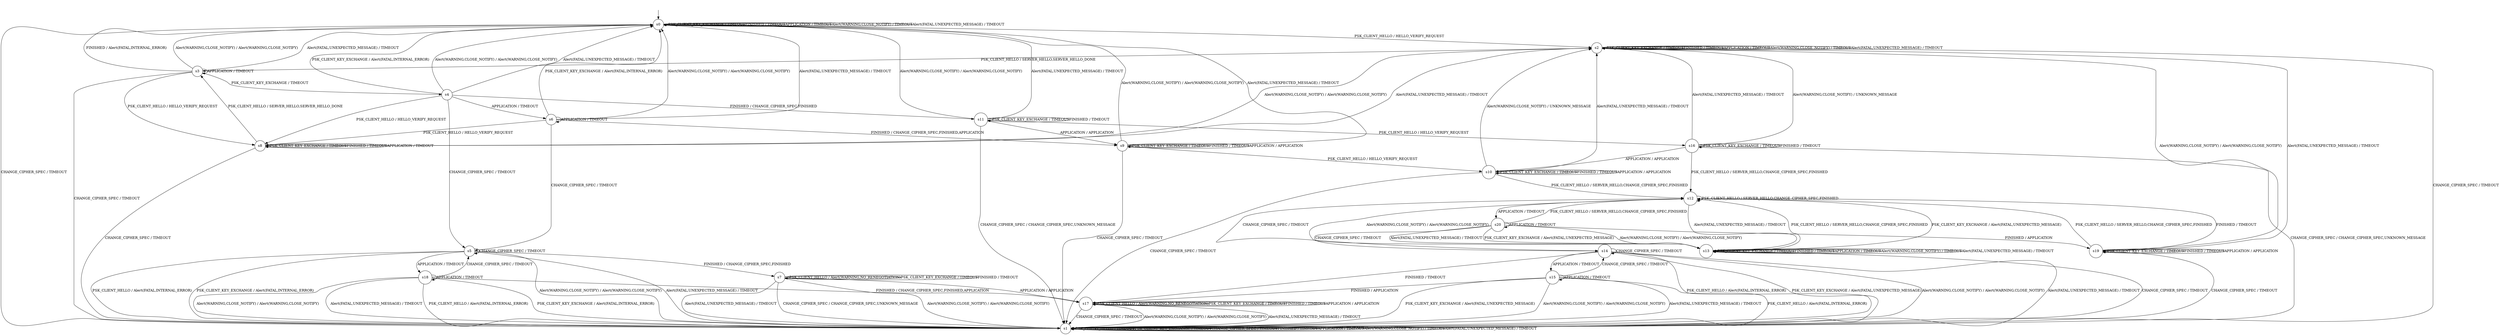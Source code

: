 digraph g {
__start0 [label="" shape="none"];

	s0 [shape="circle" label="s0"];
	s1 [shape="circle" label="s1"];
	s2 [shape="circle" label="s2"];
	s3 [shape="circle" label="s3"];
	s4 [shape="circle" label="s4"];
	s5 [shape="circle" label="s5"];
	s6 [shape="circle" label="s6"];
	s7 [shape="circle" label="s7"];
	s8 [shape="circle" label="s8"];
	s9 [shape="circle" label="s9"];
	s10 [shape="circle" label="s10"];
	s11 [shape="circle" label="s11"];
	s12 [shape="circle" label="s12"];
	s13 [shape="circle" label="s13"];
	s14 [shape="circle" label="s14"];
	s15 [shape="circle" label="s15"];
	s16 [shape="circle" label="s16"];
	s17 [shape="circle" label="s17"];
	s18 [shape="circle" label="s18"];
	s19 [shape="circle" label="s19"];
	s20 [shape="circle" label="s20"];
	s0 -> s2 [label="PSK_CLIENT_HELLO / HELLO_VERIFY_REQUEST"];
	s0 -> s0 [label="PSK_CLIENT_KEY_EXCHANGE / TIMEOUT"];
	s0 -> s1 [label="CHANGE_CIPHER_SPEC / TIMEOUT"];
	s0 -> s0 [label="FINISHED / TIMEOUT"];
	s0 -> s0 [label="APPLICATION / TIMEOUT"];
	s0 -> s0 [label="Alert(WARNING,CLOSE_NOTIFY) / TIMEOUT"];
	s0 -> s0 [label="Alert(FATAL,UNEXPECTED_MESSAGE) / TIMEOUT"];
	s1 -> s1 [label="PSK_CLIENT_HELLO / TIMEOUT"];
	s1 -> s1 [label="PSK_CLIENT_KEY_EXCHANGE / TIMEOUT"];
	s1 -> s1 [label="CHANGE_CIPHER_SPEC / TIMEOUT"];
	s1 -> s1 [label="FINISHED / TIMEOUT"];
	s1 -> s1 [label="APPLICATION / TIMEOUT"];
	s1 -> s1 [label="Alert(WARNING,CLOSE_NOTIFY) / TIMEOUT"];
	s1 -> s1 [label="Alert(FATAL,UNEXPECTED_MESSAGE) / TIMEOUT"];
	s2 -> s3 [label="PSK_CLIENT_HELLO / SERVER_HELLO,SERVER_HELLO_DONE"];
	s2 -> s2 [label="PSK_CLIENT_KEY_EXCHANGE / TIMEOUT"];
	s2 -> s1 [label="CHANGE_CIPHER_SPEC / TIMEOUT"];
	s2 -> s2 [label="FINISHED / TIMEOUT"];
	s2 -> s2 [label="APPLICATION / TIMEOUT"];
	s2 -> s2 [label="Alert(WARNING,CLOSE_NOTIFY) / TIMEOUT"];
	s2 -> s2 [label="Alert(FATAL,UNEXPECTED_MESSAGE) / TIMEOUT"];
	s3 -> s8 [label="PSK_CLIENT_HELLO / HELLO_VERIFY_REQUEST"];
	s3 -> s4 [label="PSK_CLIENT_KEY_EXCHANGE / TIMEOUT"];
	s3 -> s1 [label="CHANGE_CIPHER_SPEC / TIMEOUT"];
	s3 -> s0 [label="FINISHED / Alert(FATAL,INTERNAL_ERROR)"];
	s3 -> s3 [label="APPLICATION / TIMEOUT"];
	s3 -> s0 [label="Alert(WARNING,CLOSE_NOTIFY) / Alert(WARNING,CLOSE_NOTIFY)"];
	s3 -> s0 [label="Alert(FATAL,UNEXPECTED_MESSAGE) / TIMEOUT"];
	s4 -> s8 [label="PSK_CLIENT_HELLO / HELLO_VERIFY_REQUEST"];
	s4 -> s0 [label="PSK_CLIENT_KEY_EXCHANGE / Alert(FATAL,INTERNAL_ERROR)"];
	s4 -> s5 [label="CHANGE_CIPHER_SPEC / TIMEOUT"];
	s4 -> s11 [label="FINISHED / CHANGE_CIPHER_SPEC,FINISHED"];
	s4 -> s6 [label="APPLICATION / TIMEOUT"];
	s4 -> s0 [label="Alert(WARNING,CLOSE_NOTIFY) / Alert(WARNING,CLOSE_NOTIFY)"];
	s4 -> s0 [label="Alert(FATAL,UNEXPECTED_MESSAGE) / TIMEOUT"];
	s5 -> s1 [label="PSK_CLIENT_HELLO / Alert(FATAL,INTERNAL_ERROR)"];
	s5 -> s1 [label="PSK_CLIENT_KEY_EXCHANGE / Alert(FATAL,INTERNAL_ERROR)"];
	s5 -> s5 [label="CHANGE_CIPHER_SPEC / TIMEOUT"];
	s5 -> s7 [label="FINISHED / CHANGE_CIPHER_SPEC,FINISHED"];
	s5 -> s18 [label="APPLICATION / TIMEOUT"];
	s5 -> s1 [label="Alert(WARNING,CLOSE_NOTIFY) / Alert(WARNING,CLOSE_NOTIFY)"];
	s5 -> s1 [label="Alert(FATAL,UNEXPECTED_MESSAGE) / TIMEOUT"];
	s6 -> s8 [label="PSK_CLIENT_HELLO / HELLO_VERIFY_REQUEST"];
	s6 -> s0 [label="PSK_CLIENT_KEY_EXCHANGE / Alert(FATAL,INTERNAL_ERROR)"];
	s6 -> s5 [label="CHANGE_CIPHER_SPEC / TIMEOUT"];
	s6 -> s9 [label="FINISHED / CHANGE_CIPHER_SPEC,FINISHED,APPLICATION"];
	s6 -> s6 [label="APPLICATION / TIMEOUT"];
	s6 -> s0 [label="Alert(WARNING,CLOSE_NOTIFY) / Alert(WARNING,CLOSE_NOTIFY)"];
	s6 -> s0 [label="Alert(FATAL,UNEXPECTED_MESSAGE) / TIMEOUT"];
	s7 -> s7 [label="PSK_CLIENT_HELLO / Alert(WARNING,NO_RENEGOTIATION)"];
	s7 -> s7 [label="PSK_CLIENT_KEY_EXCHANGE / TIMEOUT"];
	s7 -> s1 [label="CHANGE_CIPHER_SPEC / CHANGE_CIPHER_SPEC,UNKNOWN_MESSAGE"];
	s7 -> s7 [label="FINISHED / TIMEOUT"];
	s7 -> s17 [label="APPLICATION / APPLICATION"];
	s7 -> s1 [label="Alert(WARNING,CLOSE_NOTIFY) / Alert(WARNING,CLOSE_NOTIFY)"];
	s7 -> s1 [label="Alert(FATAL,UNEXPECTED_MESSAGE) / TIMEOUT"];
	s8 -> s3 [label="PSK_CLIENT_HELLO / SERVER_HELLO,SERVER_HELLO_DONE"];
	s8 -> s8 [label="PSK_CLIENT_KEY_EXCHANGE / TIMEOUT"];
	s8 -> s1 [label="CHANGE_CIPHER_SPEC / TIMEOUT"];
	s8 -> s8 [label="FINISHED / TIMEOUT"];
	s8 -> s8 [label="APPLICATION / TIMEOUT"];
	s8 -> s2 [label="Alert(WARNING,CLOSE_NOTIFY) / Alert(WARNING,CLOSE_NOTIFY)"];
	s8 -> s2 [label="Alert(FATAL,UNEXPECTED_MESSAGE) / TIMEOUT"];
	s9 -> s10 [label="PSK_CLIENT_HELLO / HELLO_VERIFY_REQUEST"];
	s9 -> s9 [label="PSK_CLIENT_KEY_EXCHANGE / TIMEOUT"];
	s9 -> s1 [label="CHANGE_CIPHER_SPEC / TIMEOUT"];
	s9 -> s9 [label="FINISHED / TIMEOUT"];
	s9 -> s9 [label="APPLICATION / APPLICATION"];
	s9 -> s0 [label="Alert(WARNING,CLOSE_NOTIFY) / Alert(WARNING,CLOSE_NOTIFY)"];
	s9 -> s0 [label="Alert(FATAL,UNEXPECTED_MESSAGE) / TIMEOUT"];
	s10 -> s12 [label="PSK_CLIENT_HELLO / SERVER_HELLO,CHANGE_CIPHER_SPEC,FINISHED"];
	s10 -> s10 [label="PSK_CLIENT_KEY_EXCHANGE / TIMEOUT"];
	s10 -> s1 [label="CHANGE_CIPHER_SPEC / TIMEOUT"];
	s10 -> s10 [label="FINISHED / TIMEOUT"];
	s10 -> s10 [label="APPLICATION / APPLICATION"];
	s10 -> s2 [label="Alert(WARNING,CLOSE_NOTIFY) / UNKNOWN_MESSAGE"];
	s10 -> s2 [label="Alert(FATAL,UNEXPECTED_MESSAGE) / TIMEOUT"];
	s11 -> s16 [label="PSK_CLIENT_HELLO / HELLO_VERIFY_REQUEST"];
	s11 -> s11 [label="PSK_CLIENT_KEY_EXCHANGE / TIMEOUT"];
	s11 -> s1 [label="CHANGE_CIPHER_SPEC / CHANGE_CIPHER_SPEC,UNKNOWN_MESSAGE"];
	s11 -> s11 [label="FINISHED / TIMEOUT"];
	s11 -> s9 [label="APPLICATION / APPLICATION"];
	s11 -> s0 [label="Alert(WARNING,CLOSE_NOTIFY) / Alert(WARNING,CLOSE_NOTIFY)"];
	s11 -> s0 [label="Alert(FATAL,UNEXPECTED_MESSAGE) / TIMEOUT"];
	s12 -> s12 [label="PSK_CLIENT_HELLO / SERVER_HELLO,CHANGE_CIPHER_SPEC,FINISHED"];
	s12 -> s13 [label="PSK_CLIENT_KEY_EXCHANGE / Alert(FATAL,UNEXPECTED_MESSAGE)"];
	s12 -> s14 [label="CHANGE_CIPHER_SPEC / TIMEOUT"];
	s12 -> s19 [label="FINISHED / TIMEOUT"];
	s12 -> s20 [label="APPLICATION / TIMEOUT"];
	s12 -> s13 [label="Alert(WARNING,CLOSE_NOTIFY) / Alert(WARNING,CLOSE_NOTIFY)"];
	s12 -> s13 [label="Alert(FATAL,UNEXPECTED_MESSAGE) / TIMEOUT"];
	s13 -> s12 [label="PSK_CLIENT_HELLO / SERVER_HELLO,CHANGE_CIPHER_SPEC,FINISHED"];
	s13 -> s13 [label="PSK_CLIENT_KEY_EXCHANGE / TIMEOUT"];
	s13 -> s1 [label="CHANGE_CIPHER_SPEC / TIMEOUT"];
	s13 -> s13 [label="FINISHED / TIMEOUT"];
	s13 -> s13 [label="APPLICATION / TIMEOUT"];
	s13 -> s13 [label="Alert(WARNING,CLOSE_NOTIFY) / TIMEOUT"];
	s13 -> s13 [label="Alert(FATAL,UNEXPECTED_MESSAGE) / TIMEOUT"];
	s14 -> s1 [label="PSK_CLIENT_HELLO / Alert(FATAL,INTERNAL_ERROR)"];
	s14 -> s1 [label="PSK_CLIENT_KEY_EXCHANGE / Alert(FATAL,UNEXPECTED_MESSAGE)"];
	s14 -> s14 [label="CHANGE_CIPHER_SPEC / TIMEOUT"];
	s14 -> s17 [label="FINISHED / TIMEOUT"];
	s14 -> s15 [label="APPLICATION / TIMEOUT"];
	s14 -> s1 [label="Alert(WARNING,CLOSE_NOTIFY) / Alert(WARNING,CLOSE_NOTIFY)"];
	s14 -> s1 [label="Alert(FATAL,UNEXPECTED_MESSAGE) / TIMEOUT"];
	s15 -> s1 [label="PSK_CLIENT_HELLO / Alert(FATAL,INTERNAL_ERROR)"];
	s15 -> s1 [label="PSK_CLIENT_KEY_EXCHANGE / Alert(FATAL,UNEXPECTED_MESSAGE)"];
	s15 -> s14 [label="CHANGE_CIPHER_SPEC / TIMEOUT"];
	s15 -> s17 [label="FINISHED / APPLICATION"];
	s15 -> s15 [label="APPLICATION / TIMEOUT"];
	s15 -> s1 [label="Alert(WARNING,CLOSE_NOTIFY) / Alert(WARNING,CLOSE_NOTIFY)"];
	s15 -> s1 [label="Alert(FATAL,UNEXPECTED_MESSAGE) / TIMEOUT"];
	s16 -> s12 [label="PSK_CLIENT_HELLO / SERVER_HELLO,CHANGE_CIPHER_SPEC,FINISHED"];
	s16 -> s16 [label="PSK_CLIENT_KEY_EXCHANGE / TIMEOUT"];
	s16 -> s1 [label="CHANGE_CIPHER_SPEC / CHANGE_CIPHER_SPEC,UNKNOWN_MESSAGE"];
	s16 -> s16 [label="FINISHED / TIMEOUT"];
	s16 -> s10 [label="APPLICATION / APPLICATION"];
	s16 -> s2 [label="Alert(WARNING,CLOSE_NOTIFY) / UNKNOWN_MESSAGE"];
	s16 -> s2 [label="Alert(FATAL,UNEXPECTED_MESSAGE) / TIMEOUT"];
	s17 -> s17 [label="PSK_CLIENT_HELLO / Alert(WARNING,NO_RENEGOTIATION)"];
	s17 -> s17 [label="PSK_CLIENT_KEY_EXCHANGE / TIMEOUT"];
	s17 -> s1 [label="CHANGE_CIPHER_SPEC / TIMEOUT"];
	s17 -> s17 [label="FINISHED / TIMEOUT"];
	s17 -> s17 [label="APPLICATION / APPLICATION"];
	s17 -> s1 [label="Alert(WARNING,CLOSE_NOTIFY) / Alert(WARNING,CLOSE_NOTIFY)"];
	s17 -> s1 [label="Alert(FATAL,UNEXPECTED_MESSAGE) / TIMEOUT"];
	s18 -> s1 [label="PSK_CLIENT_HELLO / Alert(FATAL,INTERNAL_ERROR)"];
	s18 -> s1 [label="PSK_CLIENT_KEY_EXCHANGE / Alert(FATAL,INTERNAL_ERROR)"];
	s18 -> s5 [label="CHANGE_CIPHER_SPEC / TIMEOUT"];
	s18 -> s17 [label="FINISHED / CHANGE_CIPHER_SPEC,FINISHED,APPLICATION"];
	s18 -> s18 [label="APPLICATION / TIMEOUT"];
	s18 -> s1 [label="Alert(WARNING,CLOSE_NOTIFY) / Alert(WARNING,CLOSE_NOTIFY)"];
	s18 -> s1 [label="Alert(FATAL,UNEXPECTED_MESSAGE) / TIMEOUT"];
	s19 -> s12 [label="PSK_CLIENT_HELLO / SERVER_HELLO,CHANGE_CIPHER_SPEC,FINISHED"];
	s19 -> s19 [label="PSK_CLIENT_KEY_EXCHANGE / TIMEOUT"];
	s19 -> s1 [label="CHANGE_CIPHER_SPEC / TIMEOUT"];
	s19 -> s19 [label="FINISHED / TIMEOUT"];
	s19 -> s19 [label="APPLICATION / APPLICATION"];
	s19 -> s2 [label="Alert(WARNING,CLOSE_NOTIFY) / Alert(WARNING,CLOSE_NOTIFY)"];
	s19 -> s2 [label="Alert(FATAL,UNEXPECTED_MESSAGE) / TIMEOUT"];
	s20 -> s12 [label="PSK_CLIENT_HELLO / SERVER_HELLO,CHANGE_CIPHER_SPEC,FINISHED"];
	s20 -> s13 [label="PSK_CLIENT_KEY_EXCHANGE / Alert(FATAL,UNEXPECTED_MESSAGE)"];
	s20 -> s14 [label="CHANGE_CIPHER_SPEC / TIMEOUT"];
	s20 -> s19 [label="FINISHED / APPLICATION"];
	s20 -> s20 [label="APPLICATION / TIMEOUT"];
	s20 -> s13 [label="Alert(WARNING,CLOSE_NOTIFY) / Alert(WARNING,CLOSE_NOTIFY)"];
	s20 -> s13 [label="Alert(FATAL,UNEXPECTED_MESSAGE) / TIMEOUT"];

__start0 -> s0;
}
